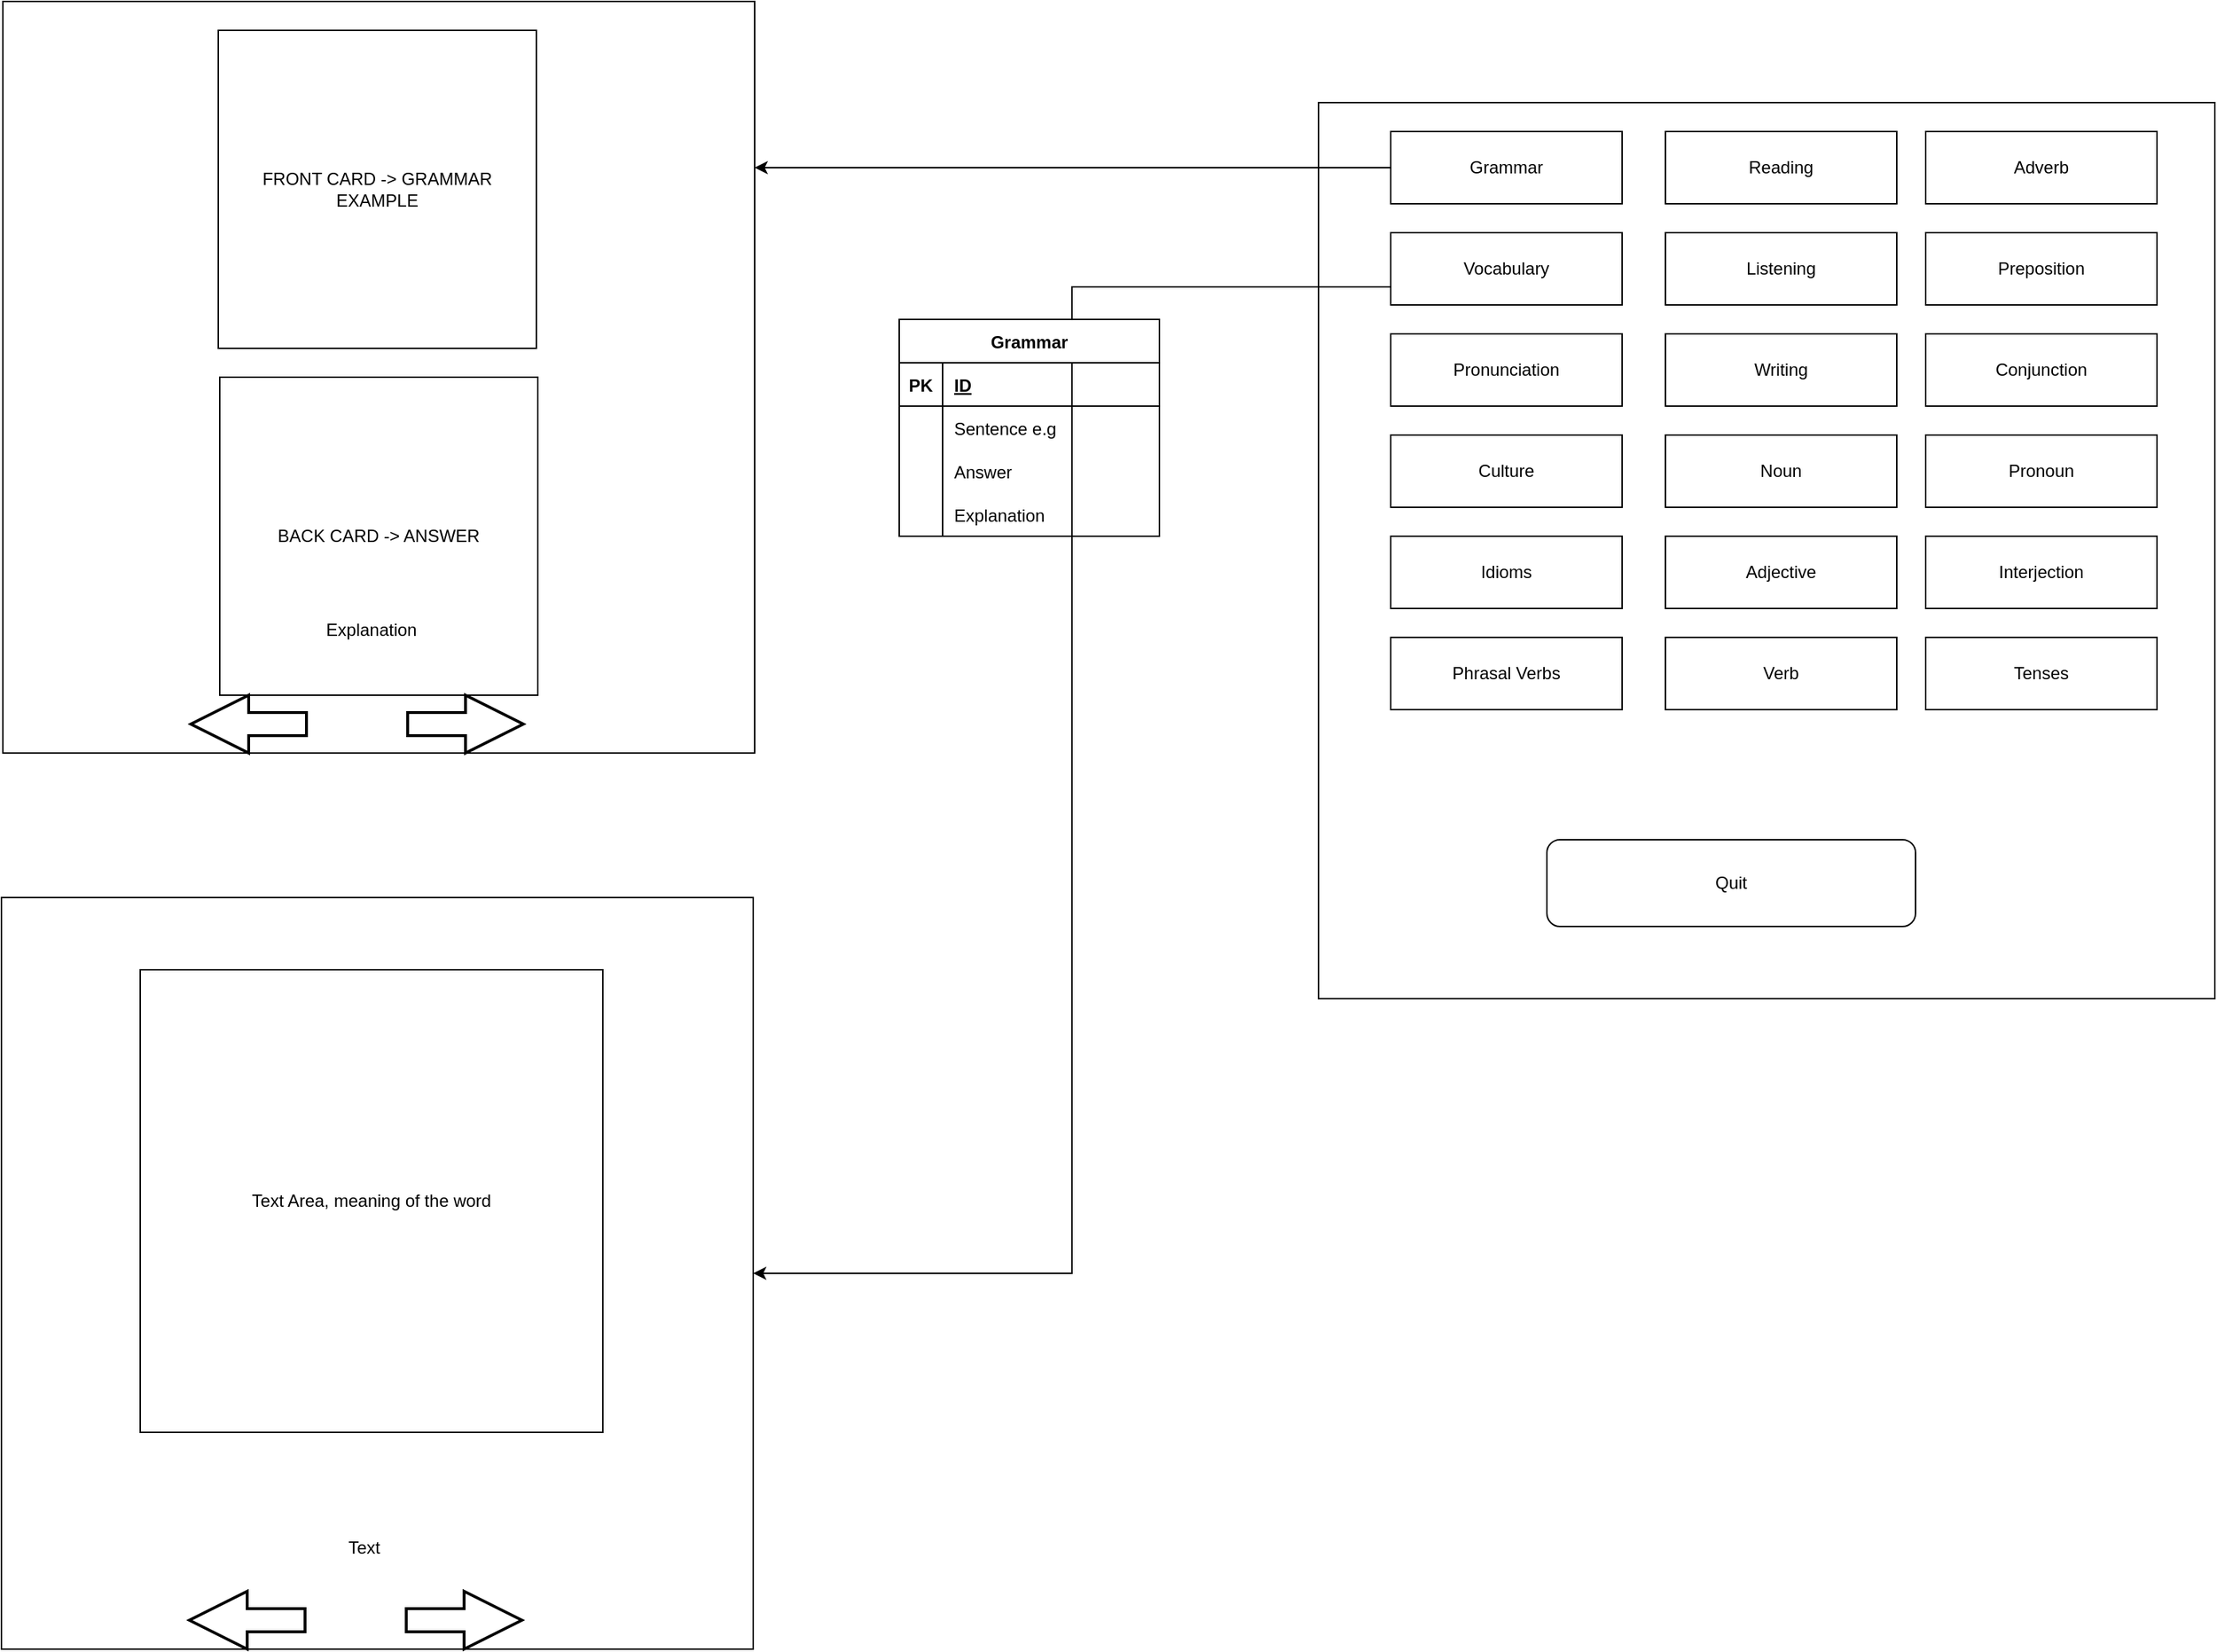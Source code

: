 <mxfile version="20.8.16" type="device"><diagram name="Page-1" id="Fy0NCNlJ0OJloJ1F5Ujt"><mxGraphModel dx="1972" dy="840" grid="1" gridSize="10" guides="1" tooltips="1" connect="1" arrows="1" fold="1" page="1" pageScale="1" pageWidth="850" pageHeight="1100" math="0" shadow="0"><root><mxCell id="0"/><mxCell id="1" parent="0"/><mxCell id="qExq4_u7ykvUwB_5qb5w-1" value="" style="whiteSpace=wrap;html=1;aspect=fixed;" parent="1" vertex="1"><mxGeometry x="140" y="120" width="620" height="620" as="geometry"/></mxCell><mxCell id="qExq4_u7ykvUwB_5qb5w-2" value="Quit" style="rounded=1;whiteSpace=wrap;html=1;" parent="1" vertex="1"><mxGeometry x="298" y="630" width="255" height="60" as="geometry"/></mxCell><mxCell id="qExq4_u7ykvUwB_5qb5w-3" value="Grammar" style="rounded=0;whiteSpace=wrap;html=1;" parent="1" vertex="1"><mxGeometry x="190" y="140" width="160" height="50" as="geometry"/></mxCell><mxCell id="Wh1q_YonbF0kzqGm0QhS-8" style="edgeStyle=orthogonalEdgeStyle;rounded=0;orthogonalLoop=1;jettySize=auto;html=1;exitX=0;exitY=0.75;exitDx=0;exitDy=0;entryX=1;entryY=0.5;entryDx=0;entryDy=0;" edge="1" parent="1" source="qExq4_u7ykvUwB_5qb5w-4" target="Wh1q_YonbF0kzqGm0QhS-2"><mxGeometry relative="1" as="geometry"/></mxCell><mxCell id="qExq4_u7ykvUwB_5qb5w-4" value="Vocabulary" style="rounded=0;whiteSpace=wrap;html=1;" parent="1" vertex="1"><mxGeometry x="190" y="210" width="160" height="50" as="geometry"/></mxCell><mxCell id="qExq4_u7ykvUwB_5qb5w-5" value="Pronunciation" style="rounded=0;whiteSpace=wrap;html=1;" parent="1" vertex="1"><mxGeometry x="190" y="280" width="160" height="50" as="geometry"/></mxCell><mxCell id="qExq4_u7ykvUwB_5qb5w-6" value="Culture" style="rounded=0;whiteSpace=wrap;html=1;" parent="1" vertex="1"><mxGeometry x="190" y="350" width="160" height="50" as="geometry"/></mxCell><mxCell id="qExq4_u7ykvUwB_5qb5w-7" value="Idioms" style="rounded=0;whiteSpace=wrap;html=1;" parent="1" vertex="1"><mxGeometry x="190" y="420" width="160" height="50" as="geometry"/></mxCell><mxCell id="qExq4_u7ykvUwB_5qb5w-8" value="Phrasal Verbs" style="rounded=0;whiteSpace=wrap;html=1;" parent="1" vertex="1"><mxGeometry x="190" y="490" width="160" height="50" as="geometry"/></mxCell><mxCell id="qExq4_u7ykvUwB_5qb5w-9" value="Reading" style="rounded=0;whiteSpace=wrap;html=1;" parent="1" vertex="1"><mxGeometry x="380" y="140" width="160" height="50" as="geometry"/></mxCell><mxCell id="qExq4_u7ykvUwB_5qb5w-10" value="Listening" style="rounded=0;whiteSpace=wrap;html=1;" parent="1" vertex="1"><mxGeometry x="380" y="210" width="160" height="50" as="geometry"/></mxCell><mxCell id="qExq4_u7ykvUwB_5qb5w-11" value="Writing" style="rounded=0;whiteSpace=wrap;html=1;" parent="1" vertex="1"><mxGeometry x="380" y="280" width="160" height="50" as="geometry"/></mxCell><mxCell id="qExq4_u7ykvUwB_5qb5w-12" value="Noun" style="rounded=0;whiteSpace=wrap;html=1;" parent="1" vertex="1"><mxGeometry x="380" y="350" width="160" height="50" as="geometry"/></mxCell><mxCell id="qExq4_u7ykvUwB_5qb5w-13" value="Adjective" style="rounded=0;whiteSpace=wrap;html=1;" parent="1" vertex="1"><mxGeometry x="380" y="420" width="160" height="50" as="geometry"/></mxCell><mxCell id="qExq4_u7ykvUwB_5qb5w-14" value="Verb" style="rounded=0;whiteSpace=wrap;html=1;" parent="1" vertex="1"><mxGeometry x="380" y="490" width="160" height="50" as="geometry"/></mxCell><mxCell id="qExq4_u7ykvUwB_5qb5w-15" value="Adverb" style="rounded=0;whiteSpace=wrap;html=1;" parent="1" vertex="1"><mxGeometry x="560" y="140" width="160" height="50" as="geometry"/></mxCell><mxCell id="qExq4_u7ykvUwB_5qb5w-16" value="Preposition" style="rounded=0;whiteSpace=wrap;html=1;" parent="1" vertex="1"><mxGeometry x="560" y="210" width="160" height="50" as="geometry"/></mxCell><mxCell id="qExq4_u7ykvUwB_5qb5w-17" value="Conjunction" style="rounded=0;whiteSpace=wrap;html=1;" parent="1" vertex="1"><mxGeometry x="560" y="280" width="160" height="50" as="geometry"/></mxCell><mxCell id="qExq4_u7ykvUwB_5qb5w-18" value="Pronoun" style="rounded=0;whiteSpace=wrap;html=1;" parent="1" vertex="1"><mxGeometry x="560" y="350" width="160" height="50" as="geometry"/></mxCell><mxCell id="qExq4_u7ykvUwB_5qb5w-19" value="Interjection" style="rounded=0;whiteSpace=wrap;html=1;" parent="1" vertex="1"><mxGeometry x="560" y="420" width="160" height="50" as="geometry"/></mxCell><mxCell id="qExq4_u7ykvUwB_5qb5w-20" value="Tenses" style="rounded=0;whiteSpace=wrap;html=1;" parent="1" vertex="1"><mxGeometry x="560" y="490" width="160" height="50" as="geometry"/></mxCell><mxCell id="rDTxIJNH8yhvz_UfB7Px-1" value="" style="endArrow=classic;html=1;rounded=0;exitX=0;exitY=0.5;exitDx=0;exitDy=0;" parent="1" source="qExq4_u7ykvUwB_5qb5w-3" edge="1"><mxGeometry width="50" height="50" relative="1" as="geometry"><mxPoint x="50" y="210" as="sourcePoint"/><mxPoint x="-250" y="165" as="targetPoint"/></mxGeometry></mxCell><mxCell id="rDTxIJNH8yhvz_UfB7Px-2" value="" style="whiteSpace=wrap;html=1;aspect=fixed;" parent="1" vertex="1"><mxGeometry x="-770" y="50" width="520" height="520" as="geometry"/></mxCell><mxCell id="rDTxIJNH8yhvz_UfB7Px-3" value="FRONT CARD -&amp;gt; GRAMMAR EXAMPLE" style="whiteSpace=wrap;html=1;aspect=fixed;" parent="1" vertex="1"><mxGeometry x="-621" y="70" width="220" height="220" as="geometry"/></mxCell><mxCell id="rDTxIJNH8yhvz_UfB7Px-4" value="BACK CARD -&amp;gt; ANSWER" style="whiteSpace=wrap;html=1;aspect=fixed;" parent="1" vertex="1"><mxGeometry x="-620" y="310" width="220" height="220" as="geometry"/></mxCell><mxCell id="rDTxIJNH8yhvz_UfB7Px-9" value="Grammar" style="shape=table;startSize=30;container=1;collapsible=1;childLayout=tableLayout;fixedRows=1;rowLines=0;fontStyle=1;align=center;resizeLast=1;" parent="1" vertex="1"><mxGeometry x="-150" y="270" width="180" height="150" as="geometry"/></mxCell><mxCell id="rDTxIJNH8yhvz_UfB7Px-10" value="" style="shape=tableRow;horizontal=0;startSize=0;swimlaneHead=0;swimlaneBody=0;fillColor=none;collapsible=0;dropTarget=0;points=[[0,0.5],[1,0.5]];portConstraint=eastwest;top=0;left=0;right=0;bottom=1;" parent="rDTxIJNH8yhvz_UfB7Px-9" vertex="1"><mxGeometry y="30" width="180" height="30" as="geometry"/></mxCell><mxCell id="rDTxIJNH8yhvz_UfB7Px-11" value="PK" style="shape=partialRectangle;connectable=0;fillColor=none;top=0;left=0;bottom=0;right=0;fontStyle=1;overflow=hidden;" parent="rDTxIJNH8yhvz_UfB7Px-10" vertex="1"><mxGeometry width="30" height="30" as="geometry"><mxRectangle width="30" height="30" as="alternateBounds"/></mxGeometry></mxCell><mxCell id="rDTxIJNH8yhvz_UfB7Px-12" value="ID" style="shape=partialRectangle;connectable=0;fillColor=none;top=0;left=0;bottom=0;right=0;align=left;spacingLeft=6;fontStyle=5;overflow=hidden;" parent="rDTxIJNH8yhvz_UfB7Px-10" vertex="1"><mxGeometry x="30" width="150" height="30" as="geometry"><mxRectangle width="150" height="30" as="alternateBounds"/></mxGeometry></mxCell><mxCell id="rDTxIJNH8yhvz_UfB7Px-13" value="" style="shape=tableRow;horizontal=0;startSize=0;swimlaneHead=0;swimlaneBody=0;fillColor=none;collapsible=0;dropTarget=0;points=[[0,0.5],[1,0.5]];portConstraint=eastwest;top=0;left=0;right=0;bottom=0;" parent="rDTxIJNH8yhvz_UfB7Px-9" vertex="1"><mxGeometry y="60" width="180" height="30" as="geometry"/></mxCell><mxCell id="rDTxIJNH8yhvz_UfB7Px-14" value="" style="shape=partialRectangle;connectable=0;fillColor=none;top=0;left=0;bottom=0;right=0;editable=1;overflow=hidden;" parent="rDTxIJNH8yhvz_UfB7Px-13" vertex="1"><mxGeometry width="30" height="30" as="geometry"><mxRectangle width="30" height="30" as="alternateBounds"/></mxGeometry></mxCell><mxCell id="rDTxIJNH8yhvz_UfB7Px-15" value="Sentence e.g" style="shape=partialRectangle;connectable=0;fillColor=none;top=0;left=0;bottom=0;right=0;align=left;spacingLeft=6;overflow=hidden;" parent="rDTxIJNH8yhvz_UfB7Px-13" vertex="1"><mxGeometry x="30" width="150" height="30" as="geometry"><mxRectangle width="150" height="30" as="alternateBounds"/></mxGeometry></mxCell><mxCell id="rDTxIJNH8yhvz_UfB7Px-16" value="" style="shape=tableRow;horizontal=0;startSize=0;swimlaneHead=0;swimlaneBody=0;fillColor=none;collapsible=0;dropTarget=0;points=[[0,0.5],[1,0.5]];portConstraint=eastwest;top=0;left=0;right=0;bottom=0;" parent="rDTxIJNH8yhvz_UfB7Px-9" vertex="1"><mxGeometry y="90" width="180" height="30" as="geometry"/></mxCell><mxCell id="rDTxIJNH8yhvz_UfB7Px-17" value="" style="shape=partialRectangle;connectable=0;fillColor=none;top=0;left=0;bottom=0;right=0;editable=1;overflow=hidden;" parent="rDTxIJNH8yhvz_UfB7Px-16" vertex="1"><mxGeometry width="30" height="30" as="geometry"><mxRectangle width="30" height="30" as="alternateBounds"/></mxGeometry></mxCell><mxCell id="rDTxIJNH8yhvz_UfB7Px-18" value="Answer" style="shape=partialRectangle;connectable=0;fillColor=none;top=0;left=0;bottom=0;right=0;align=left;spacingLeft=6;overflow=hidden;" parent="rDTxIJNH8yhvz_UfB7Px-16" vertex="1"><mxGeometry x="30" width="150" height="30" as="geometry"><mxRectangle width="150" height="30" as="alternateBounds"/></mxGeometry></mxCell><mxCell id="rDTxIJNH8yhvz_UfB7Px-19" value="" style="shape=tableRow;horizontal=0;startSize=0;swimlaneHead=0;swimlaneBody=0;fillColor=none;collapsible=0;dropTarget=0;points=[[0,0.5],[1,0.5]];portConstraint=eastwest;top=0;left=0;right=0;bottom=0;" parent="rDTxIJNH8yhvz_UfB7Px-9" vertex="1"><mxGeometry y="120" width="180" height="30" as="geometry"/></mxCell><mxCell id="rDTxIJNH8yhvz_UfB7Px-20" value="" style="shape=partialRectangle;connectable=0;fillColor=none;top=0;left=0;bottom=0;right=0;editable=1;overflow=hidden;" parent="rDTxIJNH8yhvz_UfB7Px-19" vertex="1"><mxGeometry width="30" height="30" as="geometry"><mxRectangle width="30" height="30" as="alternateBounds"/></mxGeometry></mxCell><mxCell id="rDTxIJNH8yhvz_UfB7Px-21" value="Explanation" style="shape=partialRectangle;connectable=0;fillColor=none;top=0;left=0;bottom=0;right=0;align=left;spacingLeft=6;overflow=hidden;" parent="rDTxIJNH8yhvz_UfB7Px-19" vertex="1"><mxGeometry x="30" width="150" height="30" as="geometry"><mxRectangle width="150" height="30" as="alternateBounds"/></mxGeometry></mxCell><mxCell id="57p7CBNqLu_0PmyrfXkE-1" value="Explanation" style="text;html=1;strokeColor=none;fillColor=none;align=center;verticalAlign=middle;whiteSpace=wrap;rounded=0;" parent="1" vertex="1"><mxGeometry x="-560" y="460" width="90" height="50" as="geometry"/></mxCell><mxCell id="zFJYl7eZXiR2MDzFHROu-2" value="" style="verticalLabelPosition=bottom;verticalAlign=top;html=1;strokeWidth=2;shape=mxgraph.arrows2.arrow;dy=0.6;dx=40;notch=0;" parent="1" vertex="1"><mxGeometry x="-490" y="530" width="80" height="40" as="geometry"/></mxCell><mxCell id="zFJYl7eZXiR2MDzFHROu-3" value="" style="verticalLabelPosition=bottom;verticalAlign=top;html=1;strokeWidth=2;shape=mxgraph.arrows2.arrow;dy=0.6;dx=40;notch=0;rotation=-180;" parent="1" vertex="1"><mxGeometry x="-640" y="530" width="80" height="40" as="geometry"/></mxCell><mxCell id="Wh1q_YonbF0kzqGm0QhS-2" value="" style="whiteSpace=wrap;html=1;aspect=fixed;" vertex="1" parent="1"><mxGeometry x="-771" y="670" width="520" height="520" as="geometry"/></mxCell><mxCell id="Wh1q_YonbF0kzqGm0QhS-3" value="Text Area, meaning of the word" style="whiteSpace=wrap;html=1;aspect=fixed;" vertex="1" parent="1"><mxGeometry x="-675" y="720" width="320" height="320" as="geometry"/></mxCell><mxCell id="Wh1q_YonbF0kzqGm0QhS-6" value="" style="verticalLabelPosition=bottom;verticalAlign=top;html=1;strokeWidth=2;shape=mxgraph.arrows2.arrow;dy=0.6;dx=40;notch=0;" vertex="1" parent="1"><mxGeometry x="-491" y="1150" width="80" height="40" as="geometry"/></mxCell><mxCell id="Wh1q_YonbF0kzqGm0QhS-7" value="" style="verticalLabelPosition=bottom;verticalAlign=top;html=1;strokeWidth=2;shape=mxgraph.arrows2.arrow;dy=0.6;dx=40;notch=0;rotation=-180;" vertex="1" parent="1"><mxGeometry x="-641" y="1150" width="80" height="40" as="geometry"/></mxCell><mxCell id="Wh1q_YonbF0kzqGm0QhS-9" value="Text" style="text;html=1;strokeColor=none;fillColor=none;align=center;verticalAlign=middle;whiteSpace=wrap;rounded=0;" vertex="1" parent="1"><mxGeometry x="-620" y="1100" width="200" height="40" as="geometry"/></mxCell></root></mxGraphModel></diagram></mxfile>